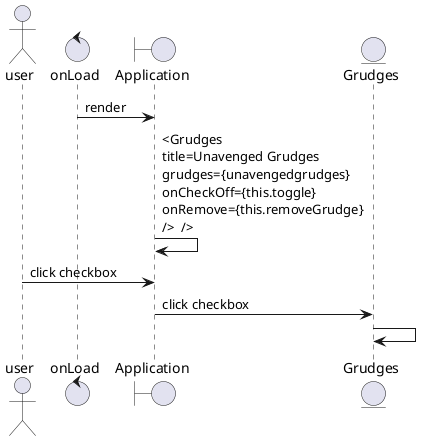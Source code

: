 @startuml devtools
actor user
control onLoad
boundary Application
entity Grudges

onLoad -> Application : render
Application -> Application : <Grudges \ntitle=Unavenged Grudges \ngrudges={unavengedgrudges} \nonCheckOff={this.toggle} \nonRemove={this.removeGrudge} \n/>  /> 
user -> Application : click checkbox
Application -> Grudges : click checkbox
Grudges -> Grudges : 
@enduml